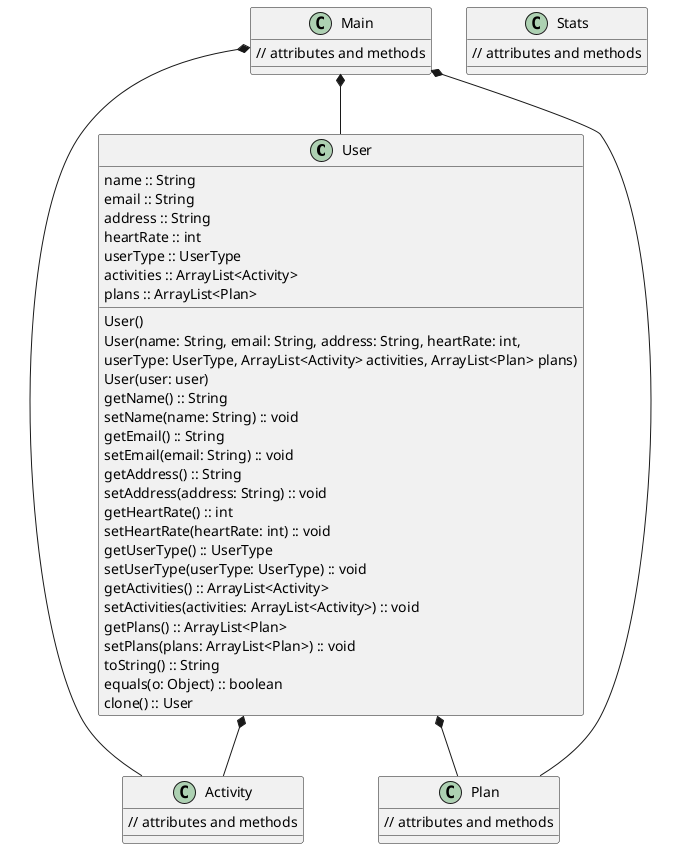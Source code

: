 @startuml

class User {
    name :: String
    email :: String
    address :: String
    heartRate :: int
    userType :: UserType
    activities :: ArrayList<Activity>
    plans :: ArrayList<Plan>
    User()
    User(name: String, email: String, address: String, heartRate: int,
        userType: UserType, ArrayList<Activity> activities, ArrayList<Plan> plans)
    User(user: user)
    getName() :: String
    setName(name: String) :: void
    getEmail() :: String
    setEmail(email: String) :: void
    getAddress() :: String
    setAddress(address: String) :: void
    getHeartRate() :: int
    setHeartRate(heartRate: int) :: void
    getUserType() :: UserType
    setUserType(userType: UserType) :: void
    getActivities() :: ArrayList<Activity>
    setActivities(activities: ArrayList<Activity>) :: void
    getPlans() :: ArrayList<Plan>
    setPlans(plans: ArrayList<Plan>) :: void
    toString() :: String
    equals(o: Object) :: boolean
    clone() :: User
}

class Activity {
    // attributes and methods
}

class Plan {
    // attributes and methods
}

class Stats {
    // attributes and methods
}

class Main {
    // attributes and methods
}

User  *-- Activity
User  *-- Plan
Main  *-- User
Main  *-- Activity
Main  *-- Plan

@enduml
